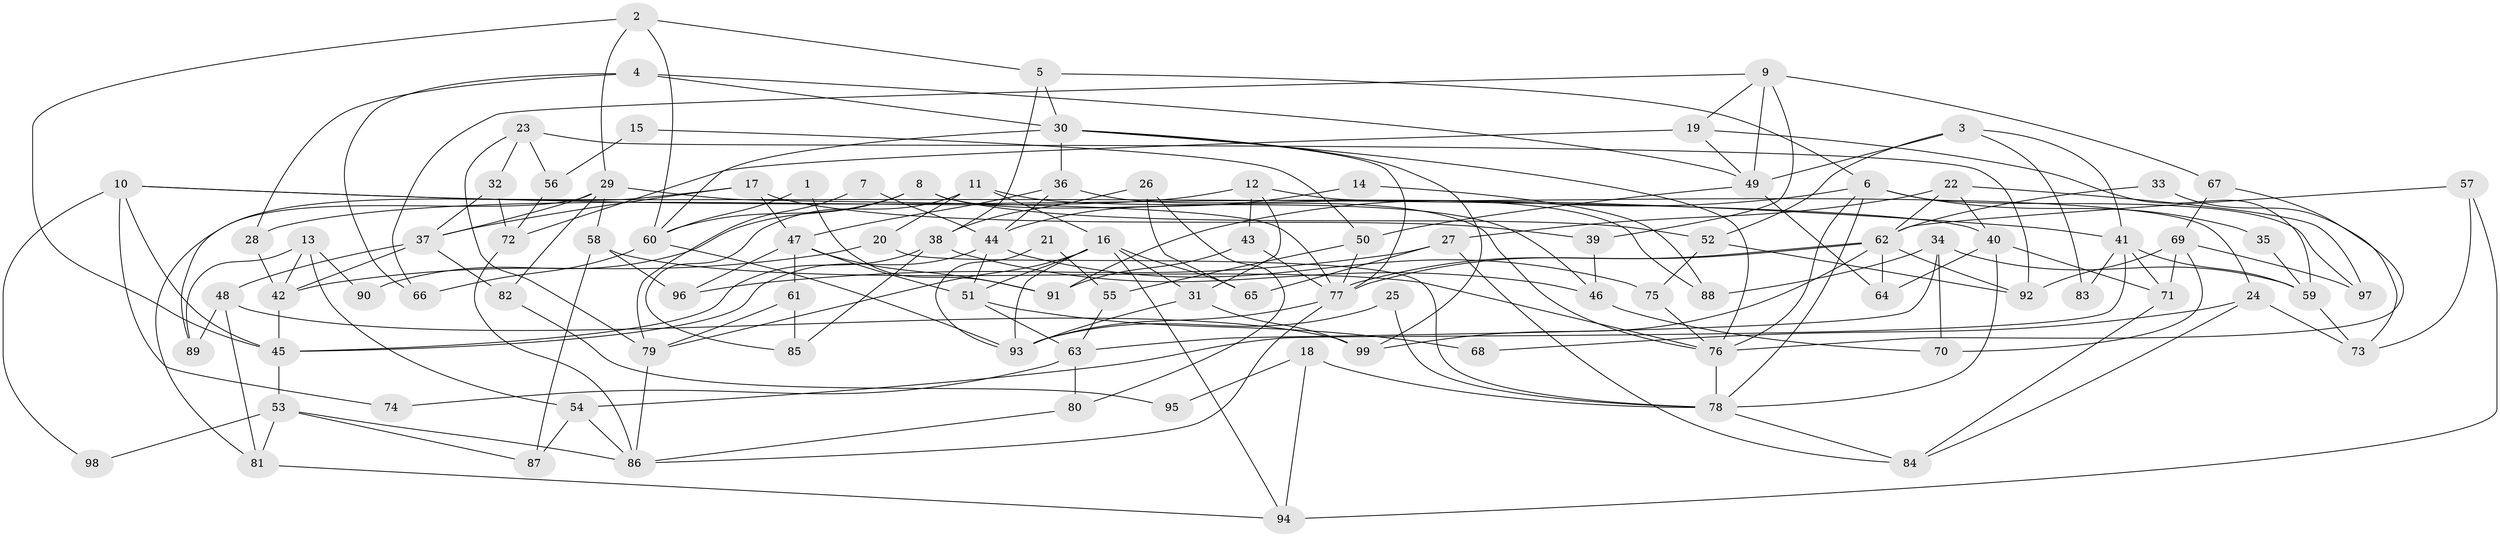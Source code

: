 // Generated by graph-tools (version 1.1) at 2025/11/02/27/25 16:11:21]
// undirected, 99 vertices, 198 edges
graph export_dot {
graph [start="1"]
  node [color=gray90,style=filled];
  1;
  2;
  3;
  4;
  5;
  6;
  7;
  8;
  9;
  10;
  11;
  12;
  13;
  14;
  15;
  16;
  17;
  18;
  19;
  20;
  21;
  22;
  23;
  24;
  25;
  26;
  27;
  28;
  29;
  30;
  31;
  32;
  33;
  34;
  35;
  36;
  37;
  38;
  39;
  40;
  41;
  42;
  43;
  44;
  45;
  46;
  47;
  48;
  49;
  50;
  51;
  52;
  53;
  54;
  55;
  56;
  57;
  58;
  59;
  60;
  61;
  62;
  63;
  64;
  65;
  66;
  67;
  68;
  69;
  70;
  71;
  72;
  73;
  74;
  75;
  76;
  77;
  78;
  79;
  80;
  81;
  82;
  83;
  84;
  85;
  86;
  87;
  88;
  89;
  90;
  91;
  92;
  93;
  94;
  95;
  96;
  97;
  98;
  99;
  1 -- 91;
  1 -- 60;
  2 -- 5;
  2 -- 29;
  2 -- 45;
  2 -- 60;
  3 -- 49;
  3 -- 52;
  3 -- 41;
  3 -- 83;
  4 -- 66;
  4 -- 30;
  4 -- 28;
  4 -- 49;
  5 -- 6;
  5 -- 30;
  5 -- 38;
  6 -- 78;
  6 -- 76;
  6 -- 35;
  6 -- 91;
  6 -- 97;
  7 -- 79;
  7 -- 44;
  8 -- 60;
  8 -- 76;
  8 -- 52;
  8 -- 90;
  9 -- 39;
  9 -- 49;
  9 -- 19;
  9 -- 66;
  9 -- 67;
  10 -- 41;
  10 -- 40;
  10 -- 45;
  10 -- 74;
  10 -- 98;
  11 -- 85;
  11 -- 16;
  11 -- 20;
  11 -- 46;
  12 -- 28;
  12 -- 43;
  12 -- 24;
  12 -- 31;
  13 -- 42;
  13 -- 54;
  13 -- 89;
  13 -- 90;
  14 -- 44;
  14 -- 88;
  15 -- 50;
  15 -- 56;
  16 -- 94;
  16 -- 93;
  16 -- 31;
  16 -- 51;
  16 -- 65;
  16 -- 79;
  17 -- 81;
  17 -- 47;
  17 -- 37;
  17 -- 39;
  18 -- 94;
  18 -- 78;
  18 -- 95;
  19 -- 59;
  19 -- 49;
  19 -- 72;
  20 -- 42;
  20 -- 78;
  21 -- 93;
  21 -- 55;
  22 -- 40;
  22 -- 62;
  22 -- 27;
  22 -- 97;
  23 -- 92;
  23 -- 32;
  23 -- 56;
  23 -- 79;
  24 -- 84;
  24 -- 68;
  24 -- 73;
  25 -- 78;
  25 -- 93;
  26 -- 65;
  26 -- 38;
  26 -- 80;
  27 -- 84;
  27 -- 65;
  27 -- 96;
  28 -- 42;
  29 -- 37;
  29 -- 77;
  29 -- 58;
  29 -- 82;
  29 -- 89;
  30 -- 60;
  30 -- 76;
  30 -- 36;
  30 -- 77;
  30 -- 99;
  31 -- 93;
  31 -- 99;
  32 -- 72;
  32 -- 37;
  33 -- 73;
  33 -- 62;
  34 -- 63;
  34 -- 70;
  34 -- 59;
  34 -- 88;
  35 -- 59;
  36 -- 47;
  36 -- 44;
  36 -- 88;
  37 -- 48;
  37 -- 42;
  37 -- 82;
  38 -- 45;
  38 -- 46;
  38 -- 85;
  39 -- 46;
  40 -- 78;
  40 -- 64;
  40 -- 71;
  41 -- 71;
  41 -- 54;
  41 -- 59;
  41 -- 83;
  42 -- 45;
  43 -- 77;
  43 -- 91;
  44 -- 45;
  44 -- 51;
  44 -- 75;
  45 -- 53;
  46 -- 70;
  47 -- 51;
  47 -- 96;
  47 -- 61;
  47 -- 91;
  48 -- 99;
  48 -- 89;
  48 -- 81;
  49 -- 50;
  49 -- 64;
  50 -- 77;
  50 -- 55;
  51 -- 63;
  51 -- 68;
  52 -- 75;
  52 -- 92;
  53 -- 86;
  53 -- 81;
  53 -- 87;
  53 -- 98;
  54 -- 86;
  54 -- 87;
  55 -- 63;
  56 -- 72;
  57 -- 62;
  57 -- 73;
  57 -- 94;
  58 -- 87;
  58 -- 76;
  58 -- 96;
  59 -- 73;
  60 -- 93;
  60 -- 66;
  61 -- 79;
  61 -- 85;
  62 -- 99;
  62 -- 77;
  62 -- 77;
  62 -- 64;
  62 -- 92;
  63 -- 80;
  63 -- 74;
  67 -- 69;
  67 -- 76;
  69 -- 92;
  69 -- 97;
  69 -- 70;
  69 -- 71;
  71 -- 84;
  72 -- 86;
  75 -- 76;
  76 -- 78;
  77 -- 86;
  77 -- 93;
  78 -- 84;
  79 -- 86;
  80 -- 86;
  81 -- 94;
  82 -- 95;
}
